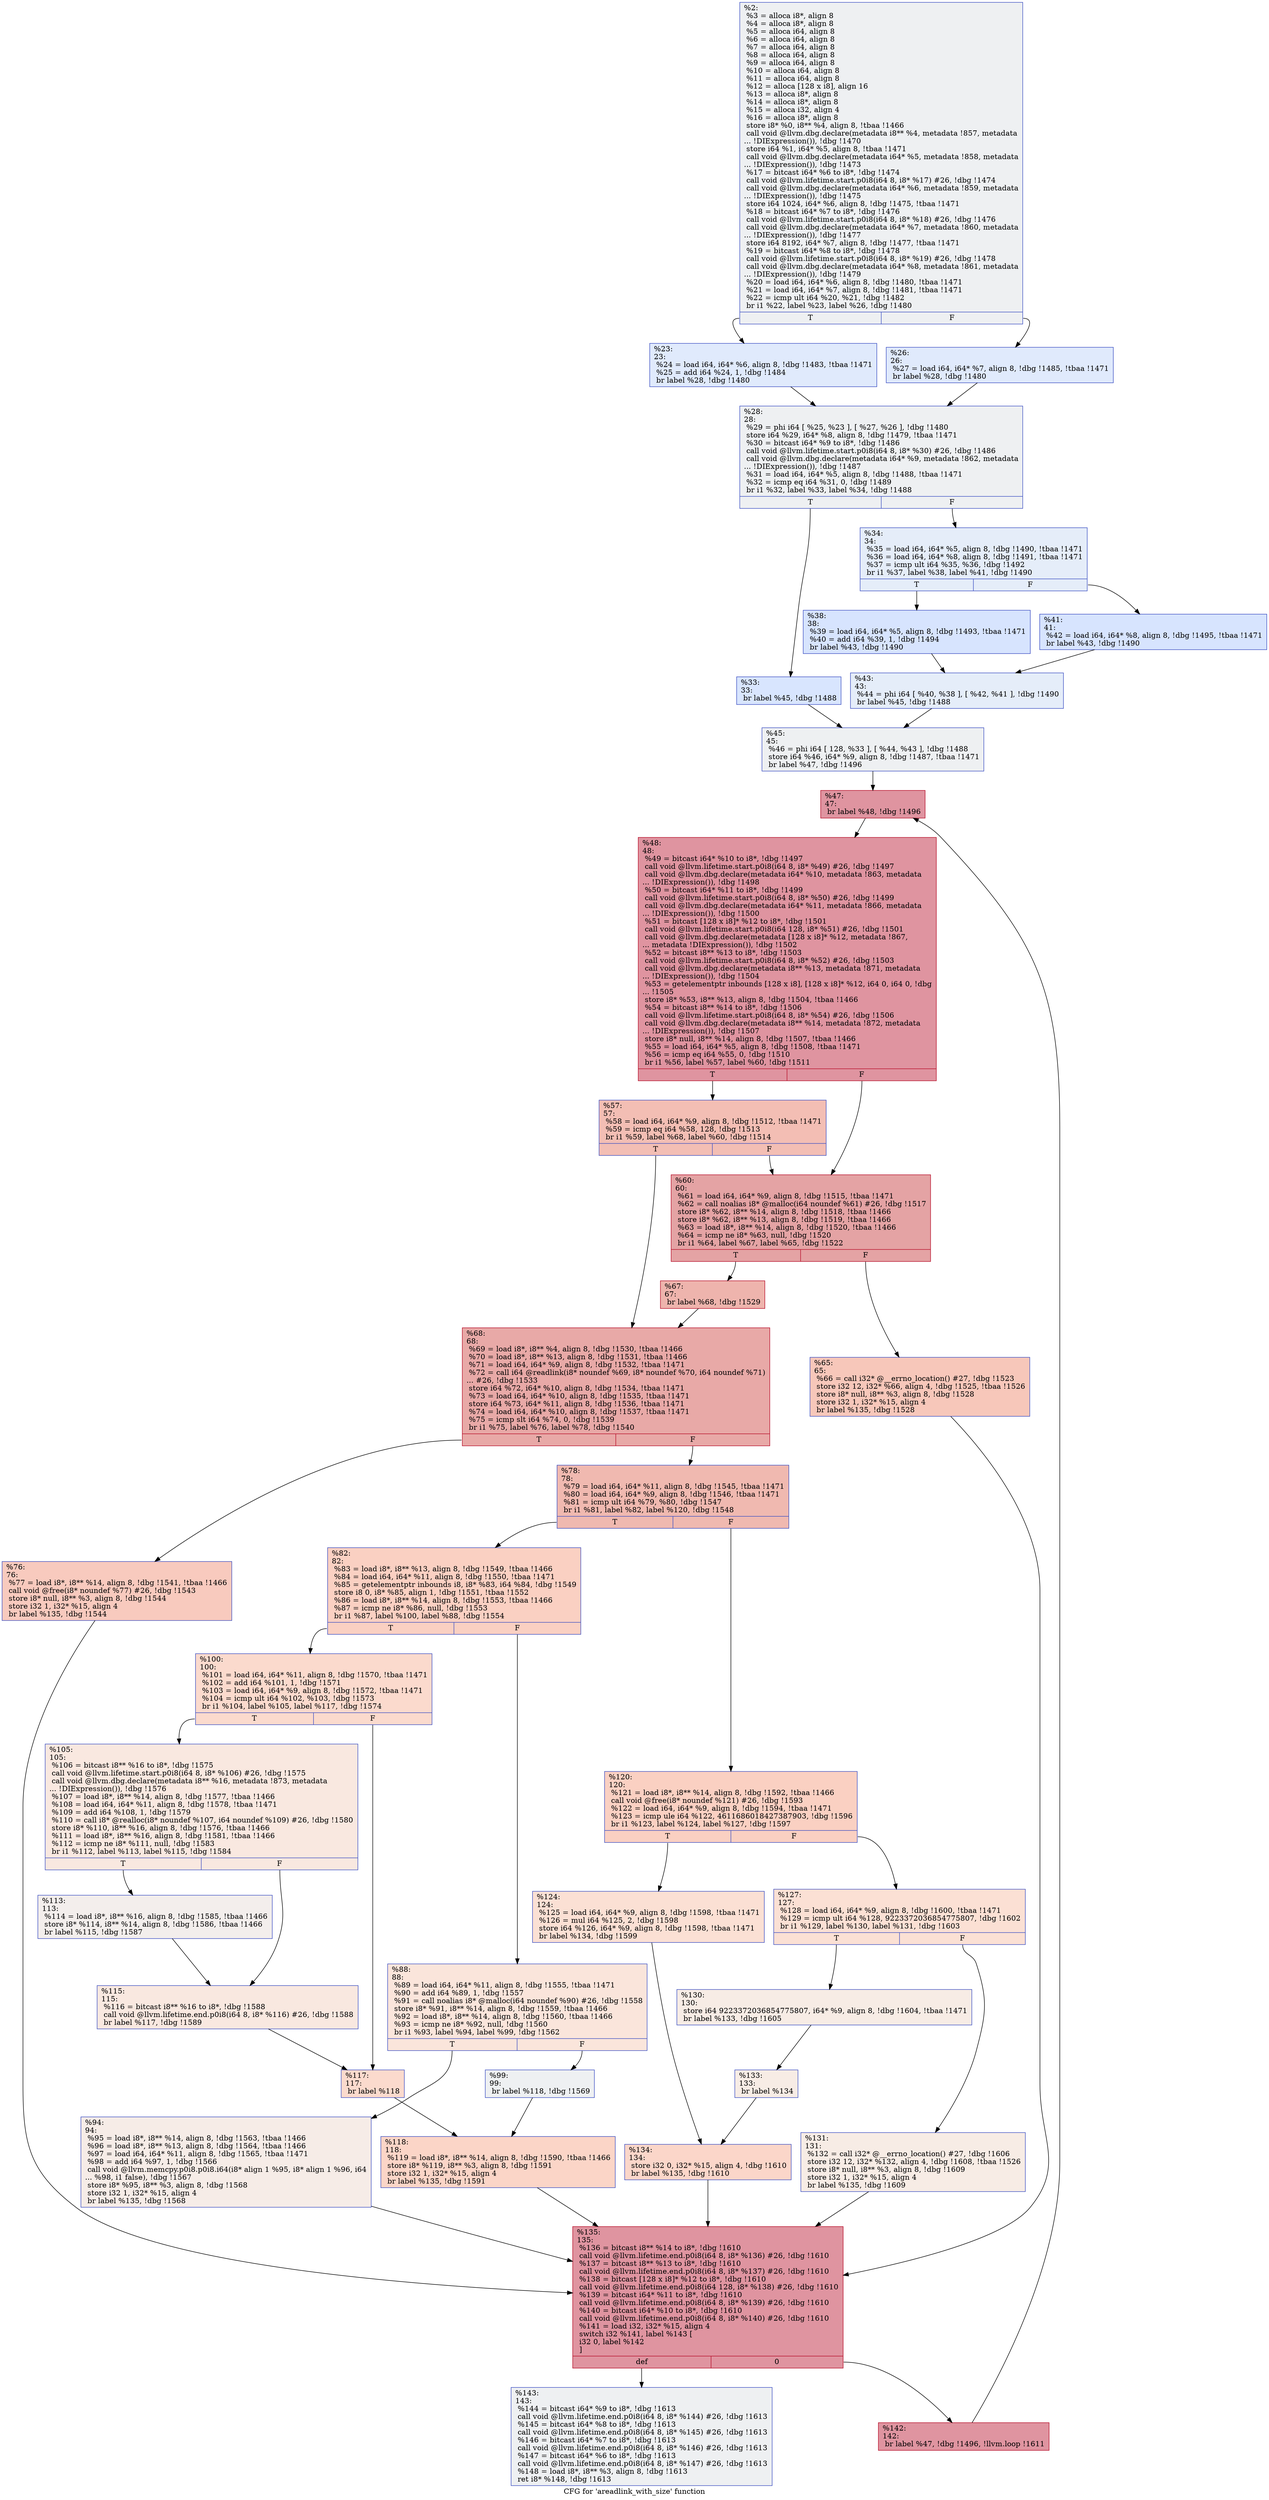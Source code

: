 digraph "CFG for 'areadlink_with_size' function" {
	label="CFG for 'areadlink_with_size' function";

	Node0xf14650 [shape=record,color="#3d50c3ff", style=filled, fillcolor="#d9dce170",label="{%2:\l  %3 = alloca i8*, align 8\l  %4 = alloca i8*, align 8\l  %5 = alloca i64, align 8\l  %6 = alloca i64, align 8\l  %7 = alloca i64, align 8\l  %8 = alloca i64, align 8\l  %9 = alloca i64, align 8\l  %10 = alloca i64, align 8\l  %11 = alloca i64, align 8\l  %12 = alloca [128 x i8], align 16\l  %13 = alloca i8*, align 8\l  %14 = alloca i8*, align 8\l  %15 = alloca i32, align 4\l  %16 = alloca i8*, align 8\l  store i8* %0, i8** %4, align 8, !tbaa !1466\l  call void @llvm.dbg.declare(metadata i8** %4, metadata !857, metadata\l... !DIExpression()), !dbg !1470\l  store i64 %1, i64* %5, align 8, !tbaa !1471\l  call void @llvm.dbg.declare(metadata i64* %5, metadata !858, metadata\l... !DIExpression()), !dbg !1473\l  %17 = bitcast i64* %6 to i8*, !dbg !1474\l  call void @llvm.lifetime.start.p0i8(i64 8, i8* %17) #26, !dbg !1474\l  call void @llvm.dbg.declare(metadata i64* %6, metadata !859, metadata\l... !DIExpression()), !dbg !1475\l  store i64 1024, i64* %6, align 8, !dbg !1475, !tbaa !1471\l  %18 = bitcast i64* %7 to i8*, !dbg !1476\l  call void @llvm.lifetime.start.p0i8(i64 8, i8* %18) #26, !dbg !1476\l  call void @llvm.dbg.declare(metadata i64* %7, metadata !860, metadata\l... !DIExpression()), !dbg !1477\l  store i64 8192, i64* %7, align 8, !dbg !1477, !tbaa !1471\l  %19 = bitcast i64* %8 to i8*, !dbg !1478\l  call void @llvm.lifetime.start.p0i8(i64 8, i8* %19) #26, !dbg !1478\l  call void @llvm.dbg.declare(metadata i64* %8, metadata !861, metadata\l... !DIExpression()), !dbg !1479\l  %20 = load i64, i64* %6, align 8, !dbg !1480, !tbaa !1471\l  %21 = load i64, i64* %7, align 8, !dbg !1481, !tbaa !1471\l  %22 = icmp ult i64 %20, %21, !dbg !1482\l  br i1 %22, label %23, label %26, !dbg !1480\l|{<s0>T|<s1>F}}"];
	Node0xf14650:s0 -> Node0xf15b10;
	Node0xf14650:s1 -> Node0xf15b60;
	Node0xf15b10 [shape=record,color="#3d50c3ff", style=filled, fillcolor="#b9d0f970",label="{%23:\l23:                                               \l  %24 = load i64, i64* %6, align 8, !dbg !1483, !tbaa !1471\l  %25 = add i64 %24, 1, !dbg !1484\l  br label %28, !dbg !1480\l}"];
	Node0xf15b10 -> Node0xf15bb0;
	Node0xf15b60 [shape=record,color="#3d50c3ff", style=filled, fillcolor="#b9d0f970",label="{%26:\l26:                                               \l  %27 = load i64, i64* %7, align 8, !dbg !1485, !tbaa !1471\l  br label %28, !dbg !1480\l}"];
	Node0xf15b60 -> Node0xf15bb0;
	Node0xf15bb0 [shape=record,color="#3d50c3ff", style=filled, fillcolor="#d9dce170",label="{%28:\l28:                                               \l  %29 = phi i64 [ %25, %23 ], [ %27, %26 ], !dbg !1480\l  store i64 %29, i64* %8, align 8, !dbg !1479, !tbaa !1471\l  %30 = bitcast i64* %9 to i8*, !dbg !1486\l  call void @llvm.lifetime.start.p0i8(i64 8, i8* %30) #26, !dbg !1486\l  call void @llvm.dbg.declare(metadata i64* %9, metadata !862, metadata\l... !DIExpression()), !dbg !1487\l  %31 = load i64, i64* %5, align 8, !dbg !1488, !tbaa !1471\l  %32 = icmp eq i64 %31, 0, !dbg !1489\l  br i1 %32, label %33, label %34, !dbg !1488\l|{<s0>T|<s1>F}}"];
	Node0xf15bb0:s0 -> Node0xf15c00;
	Node0xf15bb0:s1 -> Node0xf15c50;
	Node0xf15c00 [shape=record,color="#3d50c3ff", style=filled, fillcolor="#a7c5fe70",label="{%33:\l33:                                               \l  br label %45, !dbg !1488\l}"];
	Node0xf15c00 -> Node0xf15d90;
	Node0xf15c50 [shape=record,color="#3d50c3ff", style=filled, fillcolor="#c5d6f270",label="{%34:\l34:                                               \l  %35 = load i64, i64* %5, align 8, !dbg !1490, !tbaa !1471\l  %36 = load i64, i64* %8, align 8, !dbg !1491, !tbaa !1471\l  %37 = icmp ult i64 %35, %36, !dbg !1492\l  br i1 %37, label %38, label %41, !dbg !1490\l|{<s0>T|<s1>F}}"];
	Node0xf15c50:s0 -> Node0xf15ca0;
	Node0xf15c50:s1 -> Node0xf15cf0;
	Node0xf15ca0 [shape=record,color="#3d50c3ff", style=filled, fillcolor="#a5c3fe70",label="{%38:\l38:                                               \l  %39 = load i64, i64* %5, align 8, !dbg !1493, !tbaa !1471\l  %40 = add i64 %39, 1, !dbg !1494\l  br label %43, !dbg !1490\l}"];
	Node0xf15ca0 -> Node0xf15d40;
	Node0xf15cf0 [shape=record,color="#3d50c3ff", style=filled, fillcolor="#a5c3fe70",label="{%41:\l41:                                               \l  %42 = load i64, i64* %8, align 8, !dbg !1495, !tbaa !1471\l  br label %43, !dbg !1490\l}"];
	Node0xf15cf0 -> Node0xf15d40;
	Node0xf15d40 [shape=record,color="#3d50c3ff", style=filled, fillcolor="#c5d6f270",label="{%43:\l43:                                               \l  %44 = phi i64 [ %40, %38 ], [ %42, %41 ], !dbg !1490\l  br label %45, !dbg !1488\l}"];
	Node0xf15d40 -> Node0xf15d90;
	Node0xf15d90 [shape=record,color="#3d50c3ff", style=filled, fillcolor="#d9dce170",label="{%45:\l45:                                               \l  %46 = phi i64 [ 128, %33 ], [ %44, %43 ], !dbg !1488\l  store i64 %46, i64* %9, align 8, !dbg !1487, !tbaa !1471\l  br label %47, !dbg !1496\l}"];
	Node0xf15d90 -> Node0xf15de0;
	Node0xf15de0 [shape=record,color="#b70d28ff", style=filled, fillcolor="#b70d2870",label="{%47:\l47:                                               \l  br label %48, !dbg !1496\l}"];
	Node0xf15de0 -> Node0xf15e30;
	Node0xf15e30 [shape=record,color="#b70d28ff", style=filled, fillcolor="#b70d2870",label="{%48:\l48:                                               \l  %49 = bitcast i64* %10 to i8*, !dbg !1497\l  call void @llvm.lifetime.start.p0i8(i64 8, i8* %49) #26, !dbg !1497\l  call void @llvm.dbg.declare(metadata i64* %10, metadata !863, metadata\l... !DIExpression()), !dbg !1498\l  %50 = bitcast i64* %11 to i8*, !dbg !1499\l  call void @llvm.lifetime.start.p0i8(i64 8, i8* %50) #26, !dbg !1499\l  call void @llvm.dbg.declare(metadata i64* %11, metadata !866, metadata\l... !DIExpression()), !dbg !1500\l  %51 = bitcast [128 x i8]* %12 to i8*, !dbg !1501\l  call void @llvm.lifetime.start.p0i8(i64 128, i8* %51) #26, !dbg !1501\l  call void @llvm.dbg.declare(metadata [128 x i8]* %12, metadata !867,\l... metadata !DIExpression()), !dbg !1502\l  %52 = bitcast i8** %13 to i8*, !dbg !1503\l  call void @llvm.lifetime.start.p0i8(i64 8, i8* %52) #26, !dbg !1503\l  call void @llvm.dbg.declare(metadata i8** %13, metadata !871, metadata\l... !DIExpression()), !dbg !1504\l  %53 = getelementptr inbounds [128 x i8], [128 x i8]* %12, i64 0, i64 0, !dbg\l... !1505\l  store i8* %53, i8** %13, align 8, !dbg !1504, !tbaa !1466\l  %54 = bitcast i8** %14 to i8*, !dbg !1506\l  call void @llvm.lifetime.start.p0i8(i64 8, i8* %54) #26, !dbg !1506\l  call void @llvm.dbg.declare(metadata i8** %14, metadata !872, metadata\l... !DIExpression()), !dbg !1507\l  store i8* null, i8** %14, align 8, !dbg !1507, !tbaa !1466\l  %55 = load i64, i64* %5, align 8, !dbg !1508, !tbaa !1471\l  %56 = icmp eq i64 %55, 0, !dbg !1510\l  br i1 %56, label %57, label %60, !dbg !1511\l|{<s0>T|<s1>F}}"];
	Node0xf15e30:s0 -> Node0xf15e80;
	Node0xf15e30:s1 -> Node0xf15ed0;
	Node0xf15e80 [shape=record,color="#3d50c3ff", style=filled, fillcolor="#e36c5570",label="{%57:\l57:                                               \l  %58 = load i64, i64* %9, align 8, !dbg !1512, !tbaa !1471\l  %59 = icmp eq i64 %58, 128, !dbg !1513\l  br i1 %59, label %68, label %60, !dbg !1514\l|{<s0>T|<s1>F}}"];
	Node0xf15e80:s0 -> Node0xf15fc0;
	Node0xf15e80:s1 -> Node0xf15ed0;
	Node0xf15ed0 [shape=record,color="#b70d28ff", style=filled, fillcolor="#c32e3170",label="{%60:\l60:                                               \l  %61 = load i64, i64* %9, align 8, !dbg !1515, !tbaa !1471\l  %62 = call noalias i8* @malloc(i64 noundef %61) #26, !dbg !1517\l  store i8* %62, i8** %14, align 8, !dbg !1518, !tbaa !1466\l  store i8* %62, i8** %13, align 8, !dbg !1519, !tbaa !1466\l  %63 = load i8*, i8** %14, align 8, !dbg !1520, !tbaa !1466\l  %64 = icmp ne i8* %63, null, !dbg !1520\l  br i1 %64, label %67, label %65, !dbg !1522\l|{<s0>T|<s1>F}}"];
	Node0xf15ed0:s0 -> Node0xf15f70;
	Node0xf15ed0:s1 -> Node0xf15f20;
	Node0xf15f20 [shape=record,color="#3d50c3ff", style=filled, fillcolor="#ec7f6370",label="{%65:\l65:                                               \l  %66 = call i32* @__errno_location() #27, !dbg !1523\l  store i32 12, i32* %66, align 4, !dbg !1525, !tbaa !1526\l  store i8* null, i8** %3, align 8, !dbg !1528\l  store i32 1, i32* %15, align 4\l  br label %135, !dbg !1528\l}"];
	Node0xf15f20 -> Node0xf16600;
	Node0xf15f70 [shape=record,color="#b70d28ff", style=filled, fillcolor="#d8564670",label="{%67:\l67:                                               \l  br label %68, !dbg !1529\l}"];
	Node0xf15f70 -> Node0xf15fc0;
	Node0xf15fc0 [shape=record,color="#b70d28ff", style=filled, fillcolor="#ca3b3770",label="{%68:\l68:                                               \l  %69 = load i8*, i8** %4, align 8, !dbg !1530, !tbaa !1466\l  %70 = load i8*, i8** %13, align 8, !dbg !1531, !tbaa !1466\l  %71 = load i64, i64* %9, align 8, !dbg !1532, !tbaa !1471\l  %72 = call i64 @readlink(i8* noundef %69, i8* noundef %70, i64 noundef %71)\l... #26, !dbg !1533\l  store i64 %72, i64* %10, align 8, !dbg !1534, !tbaa !1471\l  %73 = load i64, i64* %10, align 8, !dbg !1535, !tbaa !1471\l  store i64 %73, i64* %11, align 8, !dbg !1536, !tbaa !1471\l  %74 = load i64, i64* %10, align 8, !dbg !1537, !tbaa !1471\l  %75 = icmp slt i64 %74, 0, !dbg !1539\l  br i1 %75, label %76, label %78, !dbg !1540\l|{<s0>T|<s1>F}}"];
	Node0xf15fc0:s0 -> Node0xf16010;
	Node0xf15fc0:s1 -> Node0xf16060;
	Node0xf16010 [shape=record,color="#3d50c3ff", style=filled, fillcolor="#ef886b70",label="{%76:\l76:                                               \l  %77 = load i8*, i8** %14, align 8, !dbg !1541, !tbaa !1466\l  call void @free(i8* noundef %77) #26, !dbg !1543\l  store i8* null, i8** %3, align 8, !dbg !1544\l  store i32 1, i32* %15, align 4\l  br label %135, !dbg !1544\l}"];
	Node0xf16010 -> Node0xf16600;
	Node0xf16060 [shape=record,color="#3d50c3ff", style=filled, fillcolor="#de614d70",label="{%78:\l78:                                               \l  %79 = load i64, i64* %11, align 8, !dbg !1545, !tbaa !1471\l  %80 = load i64, i64* %9, align 8, !dbg !1546, !tbaa !1471\l  %81 = icmp ult i64 %79, %80, !dbg !1547\l  br i1 %81, label %82, label %120, !dbg !1548\l|{<s0>T|<s1>F}}"];
	Node0xf16060:s0 -> Node0xf160b0;
	Node0xf16060:s1 -> Node0xf163d0;
	Node0xf160b0 [shape=record,color="#3d50c3ff", style=filled, fillcolor="#f3947570",label="{%82:\l82:                                               \l  %83 = load i8*, i8** %13, align 8, !dbg !1549, !tbaa !1466\l  %84 = load i64, i64* %11, align 8, !dbg !1550, !tbaa !1471\l  %85 = getelementptr inbounds i8, i8* %83, i64 %84, !dbg !1549\l  store i8 0, i8* %85, align 1, !dbg !1551, !tbaa !1552\l  %86 = load i8*, i8** %14, align 8, !dbg !1553, !tbaa !1466\l  %87 = icmp ne i8* %86, null, !dbg !1553\l  br i1 %87, label %100, label %88, !dbg !1554\l|{<s0>T|<s1>F}}"];
	Node0xf160b0:s0 -> Node0xf161f0;
	Node0xf160b0:s1 -> Node0xf16100;
	Node0xf16100 [shape=record,color="#3d50c3ff", style=filled, fillcolor="#f4c5ad70",label="{%88:\l88:                                               \l  %89 = load i64, i64* %11, align 8, !dbg !1555, !tbaa !1471\l  %90 = add i64 %89, 1, !dbg !1557\l  %91 = call noalias i8* @malloc(i64 noundef %90) #26, !dbg !1558\l  store i8* %91, i8** %14, align 8, !dbg !1559, !tbaa !1466\l  %92 = load i8*, i8** %14, align 8, !dbg !1560, !tbaa !1466\l  %93 = icmp ne i8* %92, null, !dbg !1560\l  br i1 %93, label %94, label %99, !dbg !1562\l|{<s0>T|<s1>F}}"];
	Node0xf16100:s0 -> Node0xf16150;
	Node0xf16100:s1 -> Node0xf161a0;
	Node0xf16150 [shape=record,color="#3d50c3ff", style=filled, fillcolor="#ead5c970",label="{%94:\l94:                                               \l  %95 = load i8*, i8** %14, align 8, !dbg !1563, !tbaa !1466\l  %96 = load i8*, i8** %13, align 8, !dbg !1564, !tbaa !1466\l  %97 = load i64, i64* %11, align 8, !dbg !1565, !tbaa !1471\l  %98 = add i64 %97, 1, !dbg !1566\l  call void @llvm.memcpy.p0i8.p0i8.i64(i8* align 1 %95, i8* align 1 %96, i64\l... %98, i1 false), !dbg !1567\l  store i8* %95, i8** %3, align 8, !dbg !1568\l  store i32 1, i32* %15, align 4\l  br label %135, !dbg !1568\l}"];
	Node0xf16150 -> Node0xf16600;
	Node0xf161a0 [shape=record,color="#3d50c3ff", style=filled, fillcolor="#d9dce170",label="{%99:\l99:                                               \l  br label %118, !dbg !1569\l}"];
	Node0xf161a0 -> Node0xf16380;
	Node0xf161f0 [shape=record,color="#3d50c3ff", style=filled, fillcolor="#f7ac8e70",label="{%100:\l100:                                              \l  %101 = load i64, i64* %11, align 8, !dbg !1570, !tbaa !1471\l  %102 = add i64 %101, 1, !dbg !1571\l  %103 = load i64, i64* %9, align 8, !dbg !1572, !tbaa !1471\l  %104 = icmp ult i64 %102, %103, !dbg !1573\l  br i1 %104, label %105, label %117, !dbg !1574\l|{<s0>T|<s1>F}}"];
	Node0xf161f0:s0 -> Node0xf16240;
	Node0xf161f0:s1 -> Node0xf16330;
	Node0xf16240 [shape=record,color="#3d50c3ff", style=filled, fillcolor="#f1ccb870",label="{%105:\l105:                                              \l  %106 = bitcast i8** %16 to i8*, !dbg !1575\l  call void @llvm.lifetime.start.p0i8(i64 8, i8* %106) #26, !dbg !1575\l  call void @llvm.dbg.declare(metadata i8** %16, metadata !873, metadata\l... !DIExpression()), !dbg !1576\l  %107 = load i8*, i8** %14, align 8, !dbg !1577, !tbaa !1466\l  %108 = load i64, i64* %11, align 8, !dbg !1578, !tbaa !1471\l  %109 = add i64 %108, 1, !dbg !1579\l  %110 = call i8* @realloc(i8* noundef %107, i64 noundef %109) #26, !dbg !1580\l  store i8* %110, i8** %16, align 8, !dbg !1576, !tbaa !1466\l  %111 = load i8*, i8** %16, align 8, !dbg !1581, !tbaa !1466\l  %112 = icmp ne i8* %111, null, !dbg !1583\l  br i1 %112, label %113, label %115, !dbg !1584\l|{<s0>T|<s1>F}}"];
	Node0xf16240:s0 -> Node0xf16290;
	Node0xf16240:s1 -> Node0xf162e0;
	Node0xf16290 [shape=record,color="#3d50c3ff", style=filled, fillcolor="#e3d9d370",label="{%113:\l113:                                              \l  %114 = load i8*, i8** %16, align 8, !dbg !1585, !tbaa !1466\l  store i8* %114, i8** %14, align 8, !dbg !1586, !tbaa !1466\l  br label %115, !dbg !1587\l}"];
	Node0xf16290 -> Node0xf162e0;
	Node0xf162e0 [shape=record,color="#3d50c3ff", style=filled, fillcolor="#f1ccb870",label="{%115:\l115:                                              \l  %116 = bitcast i8** %16 to i8*, !dbg !1588\l  call void @llvm.lifetime.end.p0i8(i64 8, i8* %116) #26, !dbg !1588\l  br label %117, !dbg !1589\l}"];
	Node0xf162e0 -> Node0xf16330;
	Node0xf16330 [shape=record,color="#3d50c3ff", style=filled, fillcolor="#f7ac8e70",label="{%117:\l117:                                              \l  br label %118\l}"];
	Node0xf16330 -> Node0xf16380;
	Node0xf16380 [shape=record,color="#3d50c3ff", style=filled, fillcolor="#f5a08170",label="{%118:\l118:                                              \l  %119 = load i8*, i8** %14, align 8, !dbg !1590, !tbaa !1466\l  store i8* %119, i8** %3, align 8, !dbg !1591\l  store i32 1, i32* %15, align 4\l  br label %135, !dbg !1591\l}"];
	Node0xf16380 -> Node0xf16600;
	Node0xf163d0 [shape=record,color="#3d50c3ff", style=filled, fillcolor="#f3947570",label="{%120:\l120:                                              \l  %121 = load i8*, i8** %14, align 8, !dbg !1592, !tbaa !1466\l  call void @free(i8* noundef %121) #26, !dbg !1593\l  %122 = load i64, i64* %9, align 8, !dbg !1594, !tbaa !1471\l  %123 = icmp ule i64 %122, 4611686018427387903, !dbg !1596\l  br i1 %123, label %124, label %127, !dbg !1597\l|{<s0>T|<s1>F}}"];
	Node0xf163d0:s0 -> Node0xf16420;
	Node0xf163d0:s1 -> Node0xf16470;
	Node0xf16420 [shape=record,color="#3d50c3ff", style=filled, fillcolor="#f7b99e70",label="{%124:\l124:                                              \l  %125 = load i64, i64* %9, align 8, !dbg !1598, !tbaa !1471\l  %126 = mul i64 %125, 2, !dbg !1598\l  store i64 %126, i64* %9, align 8, !dbg !1598, !tbaa !1471\l  br label %134, !dbg !1599\l}"];
	Node0xf16420 -> Node0xf165b0;
	Node0xf16470 [shape=record,color="#3d50c3ff", style=filled, fillcolor="#f7b99e70",label="{%127:\l127:                                              \l  %128 = load i64, i64* %9, align 8, !dbg !1600, !tbaa !1471\l  %129 = icmp ult i64 %128, 9223372036854775807, !dbg !1602\l  br i1 %129, label %130, label %131, !dbg !1603\l|{<s0>T|<s1>F}}"];
	Node0xf16470:s0 -> Node0xf164c0;
	Node0xf16470:s1 -> Node0xf16510;
	Node0xf164c0 [shape=record,color="#3d50c3ff", style=filled, fillcolor="#ecd3c570",label="{%130:\l130:                                              \l  store i64 9223372036854775807, i64* %9, align 8, !dbg !1604, !tbaa !1471\l  br label %133, !dbg !1605\l}"];
	Node0xf164c0 -> Node0xf16560;
	Node0xf16510 [shape=record,color="#3d50c3ff", style=filled, fillcolor="#ecd3c570",label="{%131:\l131:                                              \l  %132 = call i32* @__errno_location() #27, !dbg !1606\l  store i32 12, i32* %132, align 4, !dbg !1608, !tbaa !1526\l  store i8* null, i8** %3, align 8, !dbg !1609\l  store i32 1, i32* %15, align 4\l  br label %135, !dbg !1609\l}"];
	Node0xf16510 -> Node0xf16600;
	Node0xf16560 [shape=record,color="#3d50c3ff", style=filled, fillcolor="#ecd3c570",label="{%133:\l133:                                              \l  br label %134\l}"];
	Node0xf16560 -> Node0xf165b0;
	Node0xf165b0 [shape=record,color="#3d50c3ff", style=filled, fillcolor="#f6a38570",label="{%134:\l134:                                              \l  store i32 0, i32* %15, align 4, !dbg !1610\l  br label %135, !dbg !1610\l}"];
	Node0xf165b0 -> Node0xf16600;
	Node0xf16600 [shape=record,color="#b70d28ff", style=filled, fillcolor="#b70d2870",label="{%135:\l135:                                              \l  %136 = bitcast i8** %14 to i8*, !dbg !1610\l  call void @llvm.lifetime.end.p0i8(i64 8, i8* %136) #26, !dbg !1610\l  %137 = bitcast i8** %13 to i8*, !dbg !1610\l  call void @llvm.lifetime.end.p0i8(i64 8, i8* %137) #26, !dbg !1610\l  %138 = bitcast [128 x i8]* %12 to i8*, !dbg !1610\l  call void @llvm.lifetime.end.p0i8(i64 128, i8* %138) #26, !dbg !1610\l  %139 = bitcast i64* %11 to i8*, !dbg !1610\l  call void @llvm.lifetime.end.p0i8(i64 8, i8* %139) #26, !dbg !1610\l  %140 = bitcast i64* %10 to i8*, !dbg !1610\l  call void @llvm.lifetime.end.p0i8(i64 8, i8* %140) #26, !dbg !1610\l  %141 = load i32, i32* %15, align 4\l  switch i32 %141, label %143 [\l    i32 0, label %142\l  ]\l|{<s0>def|<s1>0}}"];
	Node0xf16600:s0 -> Node0xf166a0;
	Node0xf16600:s1 -> Node0xf16650;
	Node0xf16650 [shape=record,color="#b70d28ff", style=filled, fillcolor="#b70d2870",label="{%142:\l142:                                              \l  br label %47, !dbg !1496, !llvm.loop !1611\l}"];
	Node0xf16650 -> Node0xf15de0;
	Node0xf166a0 [shape=record,color="#3d50c3ff", style=filled, fillcolor="#d9dce170",label="{%143:\l143:                                              \l  %144 = bitcast i64* %9 to i8*, !dbg !1613\l  call void @llvm.lifetime.end.p0i8(i64 8, i8* %144) #26, !dbg !1613\l  %145 = bitcast i64* %8 to i8*, !dbg !1613\l  call void @llvm.lifetime.end.p0i8(i64 8, i8* %145) #26, !dbg !1613\l  %146 = bitcast i64* %7 to i8*, !dbg !1613\l  call void @llvm.lifetime.end.p0i8(i64 8, i8* %146) #26, !dbg !1613\l  %147 = bitcast i64* %6 to i8*, !dbg !1613\l  call void @llvm.lifetime.end.p0i8(i64 8, i8* %147) #26, !dbg !1613\l  %148 = load i8*, i8** %3, align 8, !dbg !1613\l  ret i8* %148, !dbg !1613\l}"];
}
